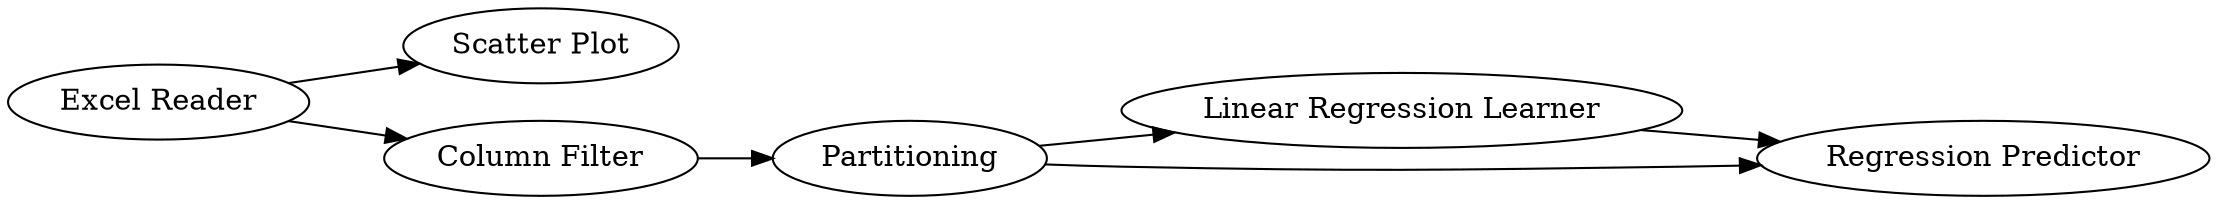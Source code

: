 digraph {
	3 -> 4
	1 -> 5
	1 -> 2
	2 -> 3
	4 -> 6
	3 -> 6
	5 [label="Scatter Plot"]
	1 [label="Excel Reader"]
	4 [label="Linear Regression Learner"]
	6 [label="Regression Predictor"]
	3 [label=Partitioning]
	2 [label="Column Filter"]
	rankdir=LR
}
